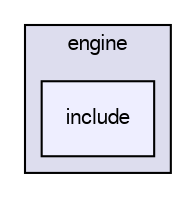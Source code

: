 digraph "src/engine/include" {
  bgcolor=transparent;
  compound=true
  node [ fontsize="10", fontname="FreeSans"];
  edge [ labelfontsize="10", labelfontname="FreeSans"];
  subgraph clusterdir_2052808828190f934b76e979ee65af8a {
    graph [ bgcolor="#ddddee", pencolor="black", label="engine" fontname="FreeSans", fontsize="10", URL="dir_2052808828190f934b76e979ee65af8a.html"]
  dir_430d0f6a18c473fb91172f8da498d7d9 [shape=box, label="include", style="filled", fillcolor="#eeeeff", pencolor="black", URL="dir_430d0f6a18c473fb91172f8da498d7d9.html"];
  }
}

